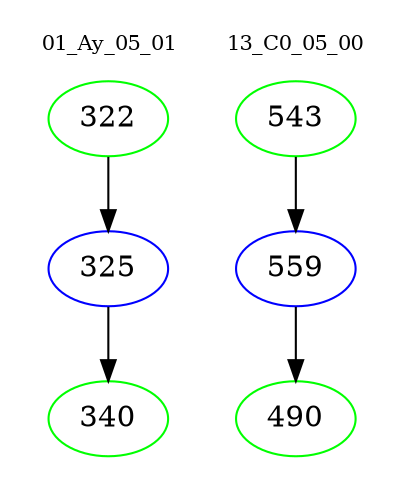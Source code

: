 digraph{
subgraph cluster_0 {
color = white
label = "01_Ay_05_01";
fontsize=10;
T0_322 [label="322", color="green"]
T0_322 -> T0_325 [color="black"]
T0_325 [label="325", color="blue"]
T0_325 -> T0_340 [color="black"]
T0_340 [label="340", color="green"]
}
subgraph cluster_1 {
color = white
label = "13_C0_05_00";
fontsize=10;
T1_543 [label="543", color="green"]
T1_543 -> T1_559 [color="black"]
T1_559 [label="559", color="blue"]
T1_559 -> T1_490 [color="black"]
T1_490 [label="490", color="green"]
}
}
